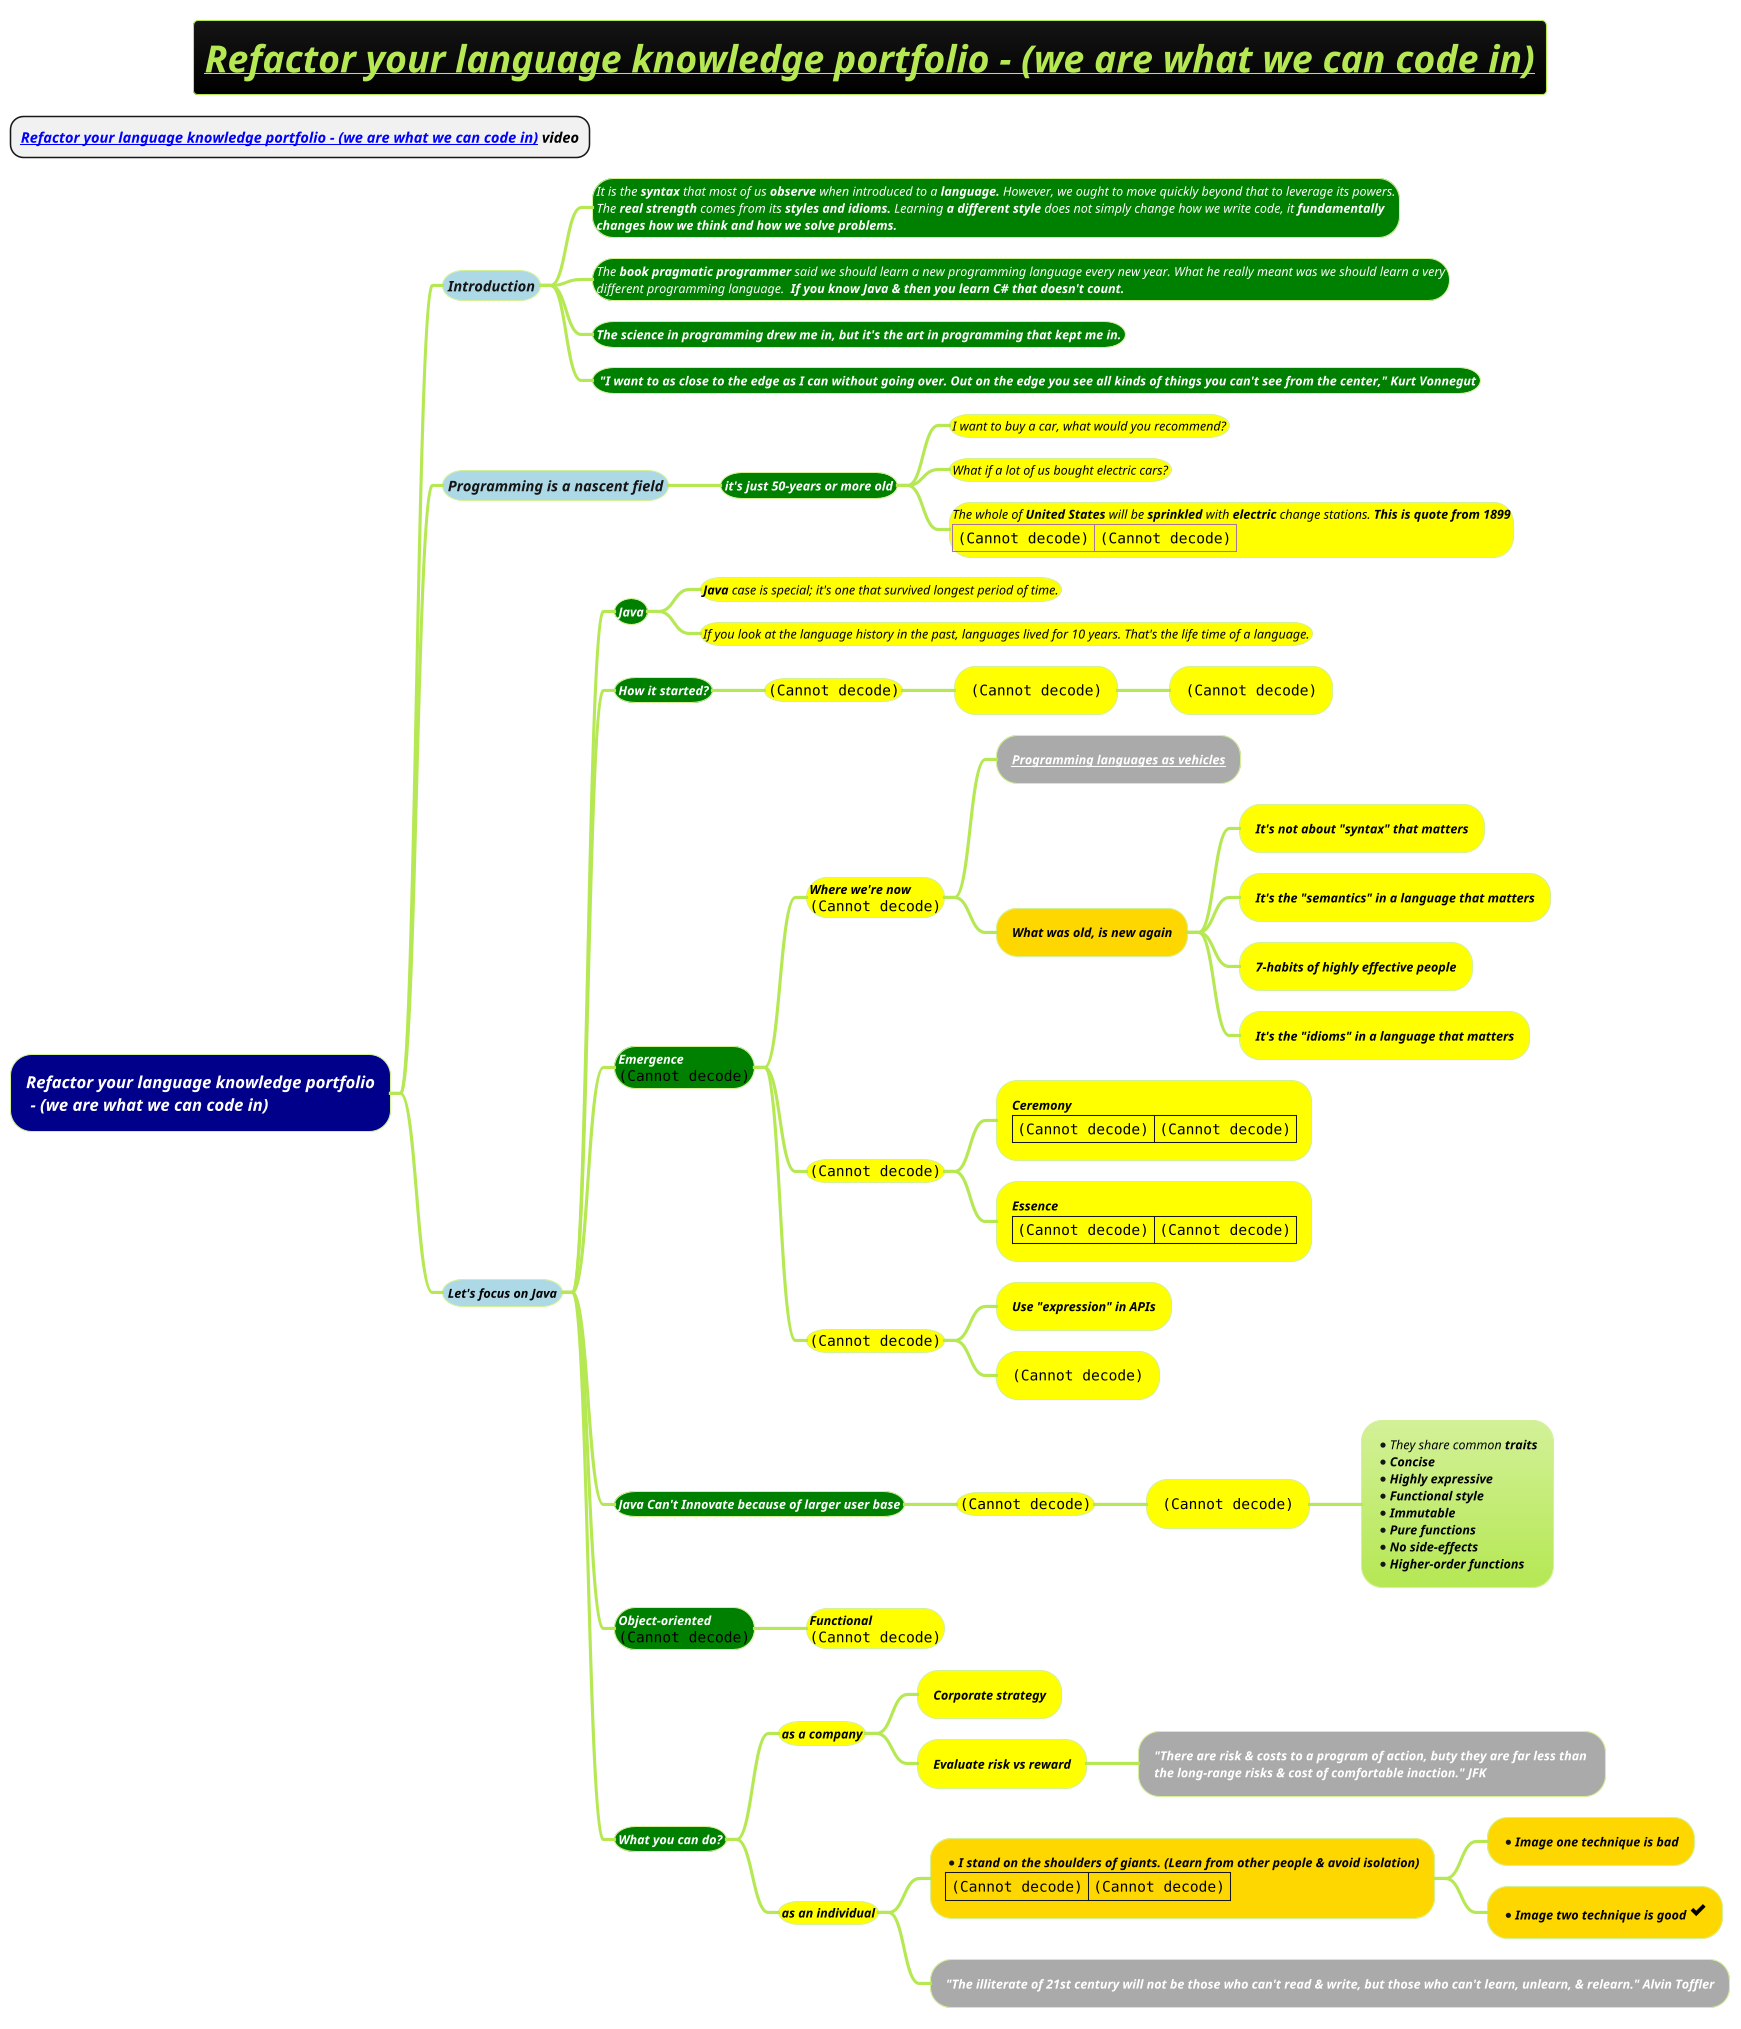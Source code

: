 @startmindmap
title =<b><i><u>Refactor your language knowledge portfolio - (we are what we can code in)
* <i><b>[[https://www.youtube.com/watch?v=zajUPJI19ZQ&t=2442s&ab_channel=Devoxx Refactor your language knowledge portfolio - (we are what we can code in)]] video
!theme hacker

*[#darkblue] <color #white><i>Refactor your language knowledge portfolio\n<color #white><i> - (we are what we can code in)
**[#lightblue] <i>Introduction
***[#green]:<size:12><color #white><i>It is the **syntax** that most of us **observe** when introduced to a **language.** However, we ought to move quickly beyond that to leverage its powers.
<size:12><color #white><i>The **real strength** comes from its **styles and idioms.** Learning **a different style** does not simply change how we write code, it <b>fundamentally
<size:12><color #white><i><b>changes how we think and how we solve problems.;
***[#green]:<size:12><color #white><i>The **book pragmatic programmer** said we should learn a new programming language every new year. What he really meant was we should learn a very
<size:12><color #white><i>different programming language.  <b>If you know Java & then you learn C# that doesn't count.;
***[#green] <size:12><color #white><i><b>The science in programming drew me in, but it's the art in programming that kept me in.
***[#green] <size:12><color #white><i><b> "I want to as close to the edge as I can without going over. Out on the edge you see all kinds of things you can't see from the center," Kurt Vonnegut
**[#lightblue] <i>Programming is a nascent field
***[#green] <size:12><color #white><i><b>it's just 50-years or more old
****[#yellow] <size:12><color #black><i>I want to buy a car, what would you recommend?
****[#yellow] <size:12><color #black><i>What if a lot of us bought electric cars?
****[#yellow]:<size:12><color #black><i>The whole of **United States** will be **sprinkled** with **electric** change stations. <b>This is quote from 1899
|<img:images/img_219.png{scale=.55}>|<img:images/img_220.png{scale=.58}>|;
**[#lightblue] <size:12><color #black><i><b>Let's focus on Java
***[#green] <size:12><color #white><i>**Java**
****[#yellow] <size:12><color #black><i>**Java** case is special; it's one that survived longest period of time.
****[#yellow] <size:12><color #black><i>If you look at the language history in the past, languages lived for 10 years. That's the life time of a language.
***[#green] <size:12><color #white><i>**How it started?**
****[#yellow] <size:12><color #black><i><img:images/img_221.png{scale=.8}>
*****[#yellow] <size:12><color #black><i><img:images/img_223.png{scale=.8}>
******[#yellow] <size:12><color #black><i><img:images/img_222.png{scale=.8}>
***[#green] <size:12><color #white><i>**Emergence**\n<img:images/img_224.png{scale=.8}>
****[#yellow] <size:12><color #black><i><b>Where we're now \n<img:images/img_225.png{scale=.8}>
*****[#a] <size:12><color #black><i><b>[[docs/3-programming-languages/Venkat-Subramaniam/mixed-paradigms-(the-method-to-madness).puml Programming languages as vehicles]]
*****[#gold] <size:12><color #black><i><b>What was old, is new again
******[#yellow] <size:12><color #black><i><b>It's not about "syntax" that matters
******[#yellow] <size:12><color #black><i><b>It's the "semantics" in a language that matters
******[#yellow] <size:12><color #black><i><b>7-habits of highly effective people
******[#yellow] <size:12><color #black><i><b>It's the "idioms" in a language that matters
****[#yellow] <size:12><color #black><i><b><img:images/img_226.png{scale=.8}>
*****[#yellow] <size:12><color #black><i><b>Ceremony\n|<img:images/img_227.png{scale=.8}>|<img:images/img_229.png{scale=.5}>|
*****[#yellow] <size:12><color #black><i><b>Essence\n|<img:images/img_228.png{scale=.8}>|<img:images/img_230.png{scale=.5}>|
****[#yellow] <size:12><color #black><i><b><img:images/img_231.png{scale=.8}>
*****[#yellow] <size:12><color #black><i><b>Use "expression" in APIs
*****[#yellow] <size:12><color #black><i><b><img:images/img_232.png{scale=1}>
***[#green] <size:12><color #white><i>**Java Can't Innovate because of larger user base**
****[#yellow] <size:12><color #black><i><b><img:images/img_233.png{scale=.5}>
*****[#yellow] <size:12><color #black><i><b><img:images/img_234.png{scale=.5}>
******:*<size:12><color #black><i>They share common <b>traits
*<size:12><color #black><i><b>Concise
*<size:12><color #black><i><b>Highly expressive
*<size:12><color #black><i><b>Functional style
*<size:12><color #black><i><b>Immutable
*<size:12><color #black><i><b>Pure functions
*<size:12><color #black><i><b>No side-effects
*<size:12><color #black><i><b>Higher-order functions;
***[#green] <size:12><color #white><i>**Object-oriented**\n<img:images/img_235.png{scale=1}>
****[#yellow] <size:12><color #black><i><b>Functional\n<img:images/img_236.png{scale=.8}>
***[#green] <size:12><color #white><i><b>What you can do?
****[#yellow] <size:12><color #black><i><b>as a company
*****[#yellow] <size:12><color #black><i><b>Corporate strategy
*****[#yellow] <size:12><color #black><i><b>Evaluate risk vs reward
******[#a] <size:12><color #white><i><b>"There are risk & costs to a program of action, buty they are far less than \n<size:12><color #white><i><b>the long-range risks & cost of comfortable inaction." JFK
****[#yellow] <size:12><color #black><i><b>as an individual
*****[#gold] *<size:12><color #black><i><b>I stand on the shoulders of giants. (Learn from other people & avoid isolation)\n|<img:images/img_237.png{scale=.55}>|<img:images/img_238.png{scale=.55}>|
******[#gold] *<size:12><color #black><i><b>Image one technique is bad
******[#gold] *<size:12><color #black><i><b>Image two technique is good <size:22><&check>
*****[#a] <size:12><color #white><i><b>"The illiterate of 21st century will not be those who can't read & write, but those who can't learn, unlearn, & relearn." Alvin Toffler

@endmindmap

